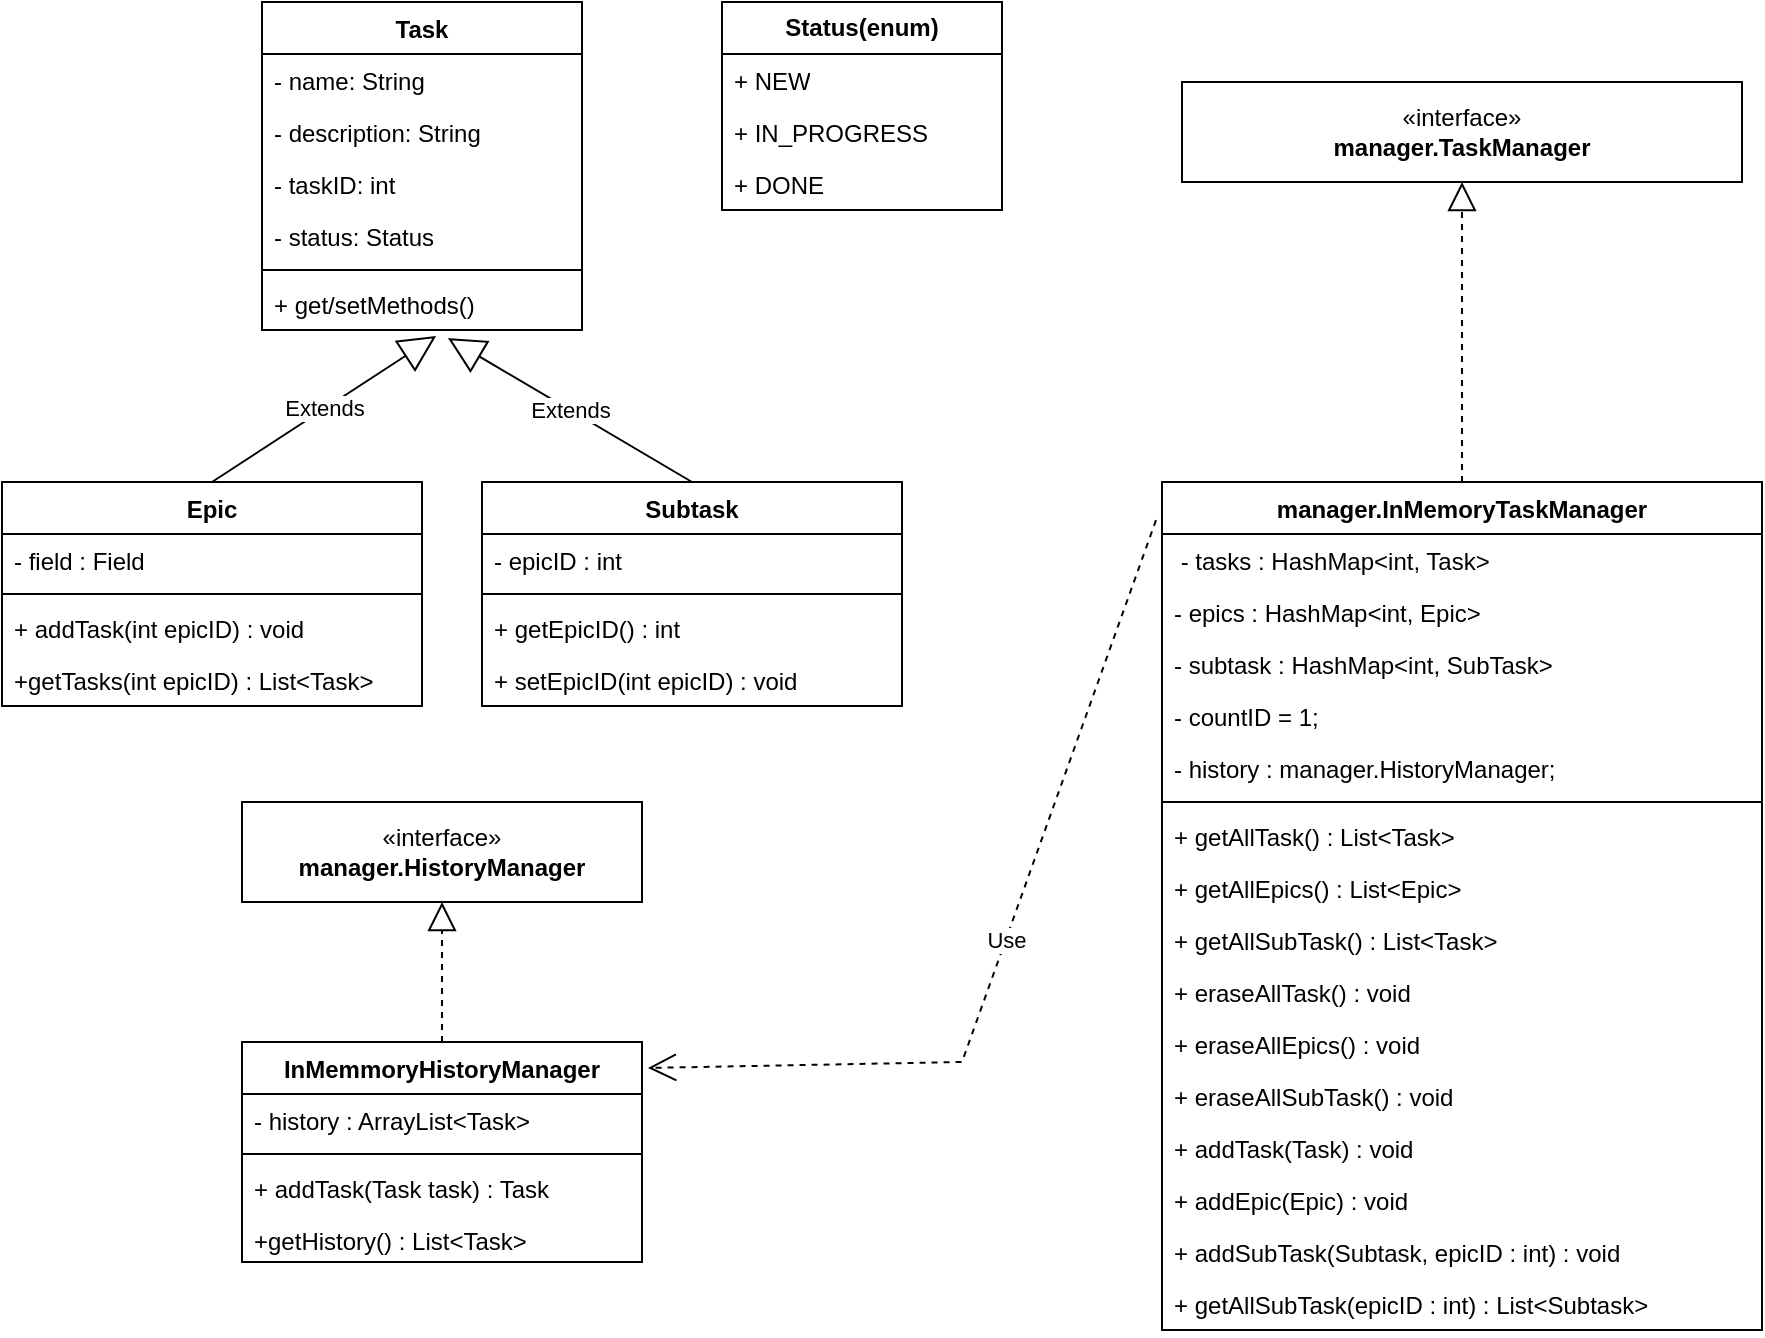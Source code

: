 <mxfile version="24.7.8" pages="2">
  <diagram name="UML" id="ARGQgzx_MeycAWZ3ZldN">
    <mxGraphModel dx="1434" dy="851" grid="1" gridSize="10" guides="0" tooltips="1" connect="1" arrows="1" fold="1" page="1" pageScale="1" pageWidth="1100" pageHeight="850" math="0" shadow="0">
      <root>
        <mxCell id="0" />
        <mxCell id="1" parent="0" />
        <mxCell id="vc7DCPAuvsaAZxI3sI26-5" value="Task" style="swimlane;fontStyle=1;align=center;verticalAlign=top;childLayout=stackLayout;horizontal=1;startSize=26;horizontalStack=0;resizeParent=1;resizeParentMax=0;resizeLast=0;collapsible=1;marginBottom=0;whiteSpace=wrap;html=1;" parent="1" vertex="1">
          <mxGeometry x="170" y="40" width="160" height="164" as="geometry" />
        </mxCell>
        <mxCell id="vc7DCPAuvsaAZxI3sI26-6" value="- name: String" style="text;strokeColor=none;fillColor=none;align=left;verticalAlign=top;spacingLeft=4;spacingRight=4;overflow=hidden;rotatable=0;points=[[0,0.5],[1,0.5]];portConstraint=eastwest;whiteSpace=wrap;html=1;" parent="vc7DCPAuvsaAZxI3sI26-5" vertex="1">
          <mxGeometry y="26" width="160" height="26" as="geometry" />
        </mxCell>
        <mxCell id="vc7DCPAuvsaAZxI3sI26-9" value="- description: String" style="text;strokeColor=none;fillColor=none;align=left;verticalAlign=top;spacingLeft=4;spacingRight=4;overflow=hidden;rotatable=0;points=[[0,0.5],[1,0.5]];portConstraint=eastwest;whiteSpace=wrap;html=1;" parent="vc7DCPAuvsaAZxI3sI26-5" vertex="1">
          <mxGeometry y="52" width="160" height="26" as="geometry" />
        </mxCell>
        <mxCell id="vc7DCPAuvsaAZxI3sI26-10" value="- taskID: int" style="text;strokeColor=none;fillColor=none;align=left;verticalAlign=top;spacingLeft=4;spacingRight=4;overflow=hidden;rotatable=0;points=[[0,0.5],[1,0.5]];portConstraint=eastwest;whiteSpace=wrap;html=1;" parent="vc7DCPAuvsaAZxI3sI26-5" vertex="1">
          <mxGeometry y="78" width="160" height="26" as="geometry" />
        </mxCell>
        <mxCell id="vc7DCPAuvsaAZxI3sI26-13" value="- status: Status" style="text;strokeColor=none;fillColor=none;align=left;verticalAlign=top;spacingLeft=4;spacingRight=4;overflow=hidden;rotatable=0;points=[[0,0.5],[1,0.5]];portConstraint=eastwest;whiteSpace=wrap;html=1;" parent="vc7DCPAuvsaAZxI3sI26-5" vertex="1">
          <mxGeometry y="104" width="160" height="26" as="geometry" />
        </mxCell>
        <mxCell id="vc7DCPAuvsaAZxI3sI26-7" value="" style="line;strokeWidth=1;fillColor=none;align=left;verticalAlign=middle;spacingTop=-1;spacingLeft=3;spacingRight=3;rotatable=0;labelPosition=right;points=[];portConstraint=eastwest;strokeColor=inherit;" parent="vc7DCPAuvsaAZxI3sI26-5" vertex="1">
          <mxGeometry y="130" width="160" height="8" as="geometry" />
        </mxCell>
        <mxCell id="vc7DCPAuvsaAZxI3sI26-8" value="+ get/setMethods()" style="text;strokeColor=none;fillColor=none;align=left;verticalAlign=top;spacingLeft=4;spacingRight=4;overflow=hidden;rotatable=0;points=[[0,0.5],[1,0.5]];portConstraint=eastwest;whiteSpace=wrap;html=1;" parent="vc7DCPAuvsaAZxI3sI26-5" vertex="1">
          <mxGeometry y="138" width="160" height="26" as="geometry" />
        </mxCell>
        <mxCell id="vc7DCPAuvsaAZxI3sI26-14" value="Status(enum)" style="swimlane;fontStyle=1;childLayout=stackLayout;horizontal=1;startSize=26;fillColor=none;horizontalStack=0;resizeParent=1;resizeParentMax=0;resizeLast=0;collapsible=1;marginBottom=0;whiteSpace=wrap;html=1;" parent="1" vertex="1">
          <mxGeometry x="400" y="40" width="140" height="104" as="geometry" />
        </mxCell>
        <mxCell id="vc7DCPAuvsaAZxI3sI26-15" value="+ NEW" style="text;strokeColor=none;fillColor=none;align=left;verticalAlign=top;spacingLeft=4;spacingRight=4;overflow=hidden;rotatable=0;points=[[0,0.5],[1,0.5]];portConstraint=eastwest;whiteSpace=wrap;html=1;" parent="vc7DCPAuvsaAZxI3sI26-14" vertex="1">
          <mxGeometry y="26" width="140" height="26" as="geometry" />
        </mxCell>
        <mxCell id="vc7DCPAuvsaAZxI3sI26-16" value="+ IN_PROGRESS" style="text;strokeColor=none;fillColor=none;align=left;verticalAlign=top;spacingLeft=4;spacingRight=4;overflow=hidden;rotatable=0;points=[[0,0.5],[1,0.5]];portConstraint=eastwest;whiteSpace=wrap;html=1;" parent="vc7DCPAuvsaAZxI3sI26-14" vertex="1">
          <mxGeometry y="52" width="140" height="26" as="geometry" />
        </mxCell>
        <mxCell id="vc7DCPAuvsaAZxI3sI26-17" value="+ DONE" style="text;strokeColor=none;fillColor=none;align=left;verticalAlign=top;spacingLeft=4;spacingRight=4;overflow=hidden;rotatable=0;points=[[0,0.5],[1,0.5]];portConstraint=eastwest;whiteSpace=wrap;html=1;" parent="vc7DCPAuvsaAZxI3sI26-14" vertex="1">
          <mxGeometry y="78" width="140" height="26" as="geometry" />
        </mxCell>
        <mxCell id="vc7DCPAuvsaAZxI3sI26-18" value="Epic" style="swimlane;fontStyle=1;align=center;verticalAlign=top;childLayout=stackLayout;horizontal=1;startSize=26;horizontalStack=0;resizeParent=1;resizeParentMax=0;resizeLast=0;collapsible=1;marginBottom=0;whiteSpace=wrap;html=1;" parent="1" vertex="1">
          <mxGeometry x="40" y="280" width="210" height="112" as="geometry" />
        </mxCell>
        <mxCell id="vc7DCPAuvsaAZxI3sI26-21" value="- field : Field" style="text;strokeColor=none;fillColor=none;align=left;verticalAlign=top;spacingLeft=4;spacingRight=4;overflow=hidden;rotatable=0;points=[[0,0.5],[1,0.5]];portConstraint=eastwest;whiteSpace=wrap;html=1;" parent="vc7DCPAuvsaAZxI3sI26-18" vertex="1">
          <mxGeometry y="26" width="210" height="26" as="geometry" />
        </mxCell>
        <mxCell id="vc7DCPAuvsaAZxI3sI26-23" value="" style="line;strokeWidth=1;fillColor=none;align=left;verticalAlign=middle;spacingTop=-1;spacingLeft=3;spacingRight=3;rotatable=0;labelPosition=right;points=[];portConstraint=eastwest;strokeColor=inherit;" parent="vc7DCPAuvsaAZxI3sI26-18" vertex="1">
          <mxGeometry y="52" width="210" height="8" as="geometry" />
        </mxCell>
        <mxCell id="vc7DCPAuvsaAZxI3sI26-24" value="+ addTask(int epicID) : void" style="text;strokeColor=none;fillColor=none;align=left;verticalAlign=top;spacingLeft=4;spacingRight=4;overflow=hidden;rotatable=0;points=[[0,0.5],[1,0.5]];portConstraint=eastwest;whiteSpace=wrap;html=1;" parent="vc7DCPAuvsaAZxI3sI26-18" vertex="1">
          <mxGeometry y="60" width="210" height="26" as="geometry" />
        </mxCell>
        <mxCell id="vc7DCPAuvsaAZxI3sI26-25" value="+getTasks(int epicID) : List&amp;lt;Task&amp;gt;" style="text;strokeColor=none;fillColor=none;align=left;verticalAlign=top;spacingLeft=4;spacingRight=4;overflow=hidden;rotatable=0;points=[[0,0.5],[1,0.5]];portConstraint=eastwest;whiteSpace=wrap;html=1;" parent="vc7DCPAuvsaAZxI3sI26-18" vertex="1">
          <mxGeometry y="86" width="210" height="26" as="geometry" />
        </mxCell>
        <mxCell id="vc7DCPAuvsaAZxI3sI26-27" value="Extends" style="endArrow=block;endSize=16;endFill=0;html=1;rounded=0;exitX=0.5;exitY=0;exitDx=0;exitDy=0;entryX=0.544;entryY=1.115;entryDx=0;entryDy=0;entryPerimeter=0;" parent="1" source="vc7DCPAuvsaAZxI3sI26-18" edge="1" target="vc7DCPAuvsaAZxI3sI26-8">
          <mxGeometry width="160" relative="1" as="geometry">
            <mxPoint x="330" y="420" as="sourcePoint" />
            <mxPoint x="316" y="312.002" as="targetPoint" />
          </mxGeometry>
        </mxCell>
        <mxCell id="vc7DCPAuvsaAZxI3sI26-28" value="manager.InMemoryTaskManager" style="swimlane;fontStyle=1;align=center;verticalAlign=top;childLayout=stackLayout;horizontal=1;startSize=26;horizontalStack=0;resizeParent=1;resizeParentMax=0;resizeLast=0;collapsible=1;marginBottom=0;whiteSpace=wrap;html=1;" parent="1" vertex="1">
          <mxGeometry x="620" y="280" width="300" height="424" as="geometry" />
        </mxCell>
        <mxCell id="vc7DCPAuvsaAZxI3sI26-29" value="&amp;nbsp;- tasks : HashMap&amp;lt;int, Task&amp;gt;" style="text;strokeColor=none;fillColor=none;align=left;verticalAlign=top;spacingLeft=4;spacingRight=4;overflow=hidden;rotatable=0;points=[[0,0.5],[1,0.5]];portConstraint=eastwest;whiteSpace=wrap;html=1;" parent="vc7DCPAuvsaAZxI3sI26-28" vertex="1">
          <mxGeometry y="26" width="300" height="26" as="geometry" />
        </mxCell>
        <mxCell id="vc7DCPAuvsaAZxI3sI26-30" value="- epics : HashMap&amp;lt;int, Epic&amp;gt;" style="text;strokeColor=none;fillColor=none;align=left;verticalAlign=top;spacingLeft=4;spacingRight=4;overflow=hidden;rotatable=0;points=[[0,0.5],[1,0.5]];portConstraint=eastwest;whiteSpace=wrap;html=1;" parent="vc7DCPAuvsaAZxI3sI26-28" vertex="1">
          <mxGeometry y="52" width="300" height="26" as="geometry" />
        </mxCell>
        <mxCell id="vc7DCPAuvsaAZxI3sI26-55" value="- subtask : HashMap&amp;lt;int, SubTask&amp;gt;" style="text;strokeColor=none;fillColor=none;align=left;verticalAlign=top;spacingLeft=4;spacingRight=4;overflow=hidden;rotatable=0;points=[[0,0.5],[1,0.5]];portConstraint=eastwest;whiteSpace=wrap;html=1;" parent="vc7DCPAuvsaAZxI3sI26-28" vertex="1">
          <mxGeometry y="78" width="300" height="26" as="geometry" />
        </mxCell>
        <mxCell id="vc7DCPAuvsaAZxI3sI26-31" value="- countID = 1;" style="text;strokeColor=none;fillColor=none;align=left;verticalAlign=top;spacingLeft=4;spacingRight=4;overflow=hidden;rotatable=0;points=[[0,0.5],[1,0.5]];portConstraint=eastwest;whiteSpace=wrap;html=1;" parent="vc7DCPAuvsaAZxI3sI26-28" vertex="1">
          <mxGeometry y="104" width="300" height="26" as="geometry" />
        </mxCell>
        <mxCell id="8n6cmwBo76hkK8oJ-rvh-26" value="- history : manager.HistoryManager;" style="text;strokeColor=none;fillColor=none;align=left;verticalAlign=top;spacingLeft=4;spacingRight=4;overflow=hidden;rotatable=0;points=[[0,0.5],[1,0.5]];portConstraint=eastwest;whiteSpace=wrap;html=1;" vertex="1" parent="vc7DCPAuvsaAZxI3sI26-28">
          <mxGeometry y="130" width="300" height="26" as="geometry" />
        </mxCell>
        <mxCell id="vc7DCPAuvsaAZxI3sI26-33" value="" style="line;strokeWidth=1;fillColor=none;align=left;verticalAlign=middle;spacingTop=-1;spacingLeft=3;spacingRight=3;rotatable=0;labelPosition=right;points=[];portConstraint=eastwest;strokeColor=inherit;" parent="vc7DCPAuvsaAZxI3sI26-28" vertex="1">
          <mxGeometry y="156" width="300" height="8" as="geometry" />
        </mxCell>
        <mxCell id="vc7DCPAuvsaAZxI3sI26-34" value="+ getAllTask() : List&amp;lt;Task&amp;gt;" style="text;strokeColor=none;fillColor=none;align=left;verticalAlign=top;spacingLeft=4;spacingRight=4;overflow=hidden;rotatable=0;points=[[0,0.5],[1,0.5]];portConstraint=eastwest;whiteSpace=wrap;html=1;" parent="vc7DCPAuvsaAZxI3sI26-28" vertex="1">
          <mxGeometry y="164" width="300" height="26" as="geometry" />
        </mxCell>
        <mxCell id="vc7DCPAuvsaAZxI3sI26-35" value="+ getAllEpics() : List&amp;lt;Epic&amp;gt;" style="text;strokeColor=none;fillColor=none;align=left;verticalAlign=top;spacingLeft=4;spacingRight=4;overflow=hidden;rotatable=0;points=[[0,0.5],[1,0.5]];portConstraint=eastwest;whiteSpace=wrap;html=1;" parent="vc7DCPAuvsaAZxI3sI26-28" vertex="1">
          <mxGeometry y="190" width="300" height="26" as="geometry" />
        </mxCell>
        <mxCell id="vc7DCPAuvsaAZxI3sI26-36" value="+ getAllSubTask() : List&amp;lt;Task&amp;gt;&amp;nbsp;" style="text;strokeColor=none;fillColor=none;align=left;verticalAlign=top;spacingLeft=4;spacingRight=4;overflow=hidden;rotatable=0;points=[[0,0.5],[1,0.5]];portConstraint=eastwest;whiteSpace=wrap;html=1;" parent="vc7DCPAuvsaAZxI3sI26-28" vertex="1">
          <mxGeometry y="216" width="300" height="26" as="geometry" />
        </mxCell>
        <mxCell id="vc7DCPAuvsaAZxI3sI26-56" value="+ eraseAllTask() : void&amp;nbsp;" style="text;strokeColor=none;fillColor=none;align=left;verticalAlign=top;spacingLeft=4;spacingRight=4;overflow=hidden;rotatable=0;points=[[0,0.5],[1,0.5]];portConstraint=eastwest;whiteSpace=wrap;html=1;" parent="vc7DCPAuvsaAZxI3sI26-28" vertex="1">
          <mxGeometry y="242" width="300" height="26" as="geometry" />
        </mxCell>
        <mxCell id="vc7DCPAuvsaAZxI3sI26-57" value="+ eraseAllEpics() : void&amp;nbsp;" style="text;strokeColor=none;fillColor=none;align=left;verticalAlign=top;spacingLeft=4;spacingRight=4;overflow=hidden;rotatable=0;points=[[0,0.5],[1,0.5]];portConstraint=eastwest;whiteSpace=wrap;html=1;" parent="vc7DCPAuvsaAZxI3sI26-28" vertex="1">
          <mxGeometry y="268" width="300" height="26" as="geometry" />
        </mxCell>
        <mxCell id="vc7DCPAuvsaAZxI3sI26-58" value="+ eraseAllSubTask() : void&amp;nbsp;" style="text;strokeColor=none;fillColor=none;align=left;verticalAlign=top;spacingLeft=4;spacingRight=4;overflow=hidden;rotatable=0;points=[[0,0.5],[1,0.5]];portConstraint=eastwest;whiteSpace=wrap;html=1;" parent="vc7DCPAuvsaAZxI3sI26-28" vertex="1">
          <mxGeometry y="294" width="300" height="26" as="geometry" />
        </mxCell>
        <mxCell id="vc7DCPAuvsaAZxI3sI26-59" value="+ addTask(Task) : void&amp;nbsp;" style="text;strokeColor=none;fillColor=none;align=left;verticalAlign=top;spacingLeft=4;spacingRight=4;overflow=hidden;rotatable=0;points=[[0,0.5],[1,0.5]];portConstraint=eastwest;whiteSpace=wrap;html=1;" parent="vc7DCPAuvsaAZxI3sI26-28" vertex="1">
          <mxGeometry y="320" width="300" height="26" as="geometry" />
        </mxCell>
        <mxCell id="vc7DCPAuvsaAZxI3sI26-60" value="+ addEpic(Epic) : void&amp;nbsp;" style="text;strokeColor=none;fillColor=none;align=left;verticalAlign=top;spacingLeft=4;spacingRight=4;overflow=hidden;rotatable=0;points=[[0,0.5],[1,0.5]];portConstraint=eastwest;whiteSpace=wrap;html=1;" parent="vc7DCPAuvsaAZxI3sI26-28" vertex="1">
          <mxGeometry y="346" width="300" height="26" as="geometry" />
        </mxCell>
        <mxCell id="vc7DCPAuvsaAZxI3sI26-61" value="+ addSubTask(Subtask, epicID : int) : void&amp;nbsp;" style="text;strokeColor=none;fillColor=none;align=left;verticalAlign=top;spacingLeft=4;spacingRight=4;overflow=hidden;rotatable=0;points=[[0,0.5],[1,0.5]];portConstraint=eastwest;whiteSpace=wrap;html=1;" parent="vc7DCPAuvsaAZxI3sI26-28" vertex="1">
          <mxGeometry y="372" width="300" height="26" as="geometry" />
        </mxCell>
        <mxCell id="vc7DCPAuvsaAZxI3sI26-62" value="+ getAllSubTask(epicID : int) : List&amp;lt;Subtask&amp;gt;&amp;nbsp;" style="text;strokeColor=none;fillColor=none;align=left;verticalAlign=top;spacingLeft=4;spacingRight=4;overflow=hidden;rotatable=0;points=[[0,0.5],[1,0.5]];portConstraint=eastwest;whiteSpace=wrap;html=1;" parent="vc7DCPAuvsaAZxI3sI26-28" vertex="1">
          <mxGeometry y="398" width="300" height="26" as="geometry" />
        </mxCell>
        <mxCell id="vc7DCPAuvsaAZxI3sI26-48" value="Subtask" style="swimlane;fontStyle=1;align=center;verticalAlign=top;childLayout=stackLayout;horizontal=1;startSize=26;horizontalStack=0;resizeParent=1;resizeParentMax=0;resizeLast=0;collapsible=1;marginBottom=0;whiteSpace=wrap;html=1;" parent="1" vertex="1">
          <mxGeometry x="280" y="280" width="210" height="112" as="geometry" />
        </mxCell>
        <mxCell id="vc7DCPAuvsaAZxI3sI26-49" value="- epicID : int" style="text;strokeColor=none;fillColor=none;align=left;verticalAlign=top;spacingLeft=4;spacingRight=4;overflow=hidden;rotatable=0;points=[[0,0.5],[1,0.5]];portConstraint=eastwest;whiteSpace=wrap;html=1;" parent="vc7DCPAuvsaAZxI3sI26-48" vertex="1">
          <mxGeometry y="26" width="210" height="26" as="geometry" />
        </mxCell>
        <mxCell id="vc7DCPAuvsaAZxI3sI26-50" value="" style="line;strokeWidth=1;fillColor=none;align=left;verticalAlign=middle;spacingTop=-1;spacingLeft=3;spacingRight=3;rotatable=0;labelPosition=right;points=[];portConstraint=eastwest;strokeColor=inherit;" parent="vc7DCPAuvsaAZxI3sI26-48" vertex="1">
          <mxGeometry y="52" width="210" height="8" as="geometry" />
        </mxCell>
        <mxCell id="vc7DCPAuvsaAZxI3sI26-51" value="+ getEpicID() : int" style="text;strokeColor=none;fillColor=none;align=left;verticalAlign=top;spacingLeft=4;spacingRight=4;overflow=hidden;rotatable=0;points=[[0,0.5],[1,0.5]];portConstraint=eastwest;whiteSpace=wrap;html=1;" parent="vc7DCPAuvsaAZxI3sI26-48" vertex="1">
          <mxGeometry y="60" width="210" height="26" as="geometry" />
        </mxCell>
        <mxCell id="vc7DCPAuvsaAZxI3sI26-52" value="+ setEpicID(int epicID) : void" style="text;strokeColor=none;fillColor=none;align=left;verticalAlign=top;spacingLeft=4;spacingRight=4;overflow=hidden;rotatable=0;points=[[0,0.5],[1,0.5]];portConstraint=eastwest;whiteSpace=wrap;html=1;" parent="vc7DCPAuvsaAZxI3sI26-48" vertex="1">
          <mxGeometry y="86" width="210" height="26" as="geometry" />
        </mxCell>
        <mxCell id="vc7DCPAuvsaAZxI3sI26-54" value="Extends" style="endArrow=block;endSize=16;endFill=0;html=1;rounded=0;exitX=0.5;exitY=0;exitDx=0;exitDy=0;entryX=0.581;entryY=1.154;entryDx=0;entryDy=0;entryPerimeter=0;" parent="1" source="vc7DCPAuvsaAZxI3sI26-48" edge="1" target="vc7DCPAuvsaAZxI3sI26-8">
          <mxGeometry width="160" relative="1" as="geometry">
            <mxPoint x="175" y="420" as="sourcePoint" />
            <mxPoint x="320" y="314.004" as="targetPoint" />
          </mxGeometry>
        </mxCell>
        <mxCell id="8n6cmwBo76hkK8oJ-rvh-17" value="«interface»&lt;br&gt;&lt;b&gt;manager.TaskManager&lt;/b&gt;" style="html=1;whiteSpace=wrap;" vertex="1" parent="1">
          <mxGeometry x="630" y="80" width="280" height="50" as="geometry" />
        </mxCell>
        <mxCell id="8n6cmwBo76hkK8oJ-rvh-18" value="" style="endArrow=block;dashed=1;endFill=0;endSize=12;html=1;rounded=0;exitX=0.5;exitY=0;exitDx=0;exitDy=0;entryX=0.5;entryY=1;entryDx=0;entryDy=0;" edge="1" parent="1" source="vc7DCPAuvsaAZxI3sI26-28" target="8n6cmwBo76hkK8oJ-rvh-17">
          <mxGeometry width="160" relative="1" as="geometry">
            <mxPoint x="500" y="420" as="sourcePoint" />
            <mxPoint x="660" y="420" as="targetPoint" />
          </mxGeometry>
        </mxCell>
        <mxCell id="8n6cmwBo76hkK8oJ-rvh-19" value="«interface»&lt;br&gt;&lt;b&gt;manager.HistoryManager&lt;/b&gt;" style="html=1;whiteSpace=wrap;" vertex="1" parent="1">
          <mxGeometry x="160" y="440" width="200" height="50" as="geometry" />
        </mxCell>
        <mxCell id="8n6cmwBo76hkK8oJ-rvh-20" value="InMemmoryHistoryManager" style="swimlane;fontStyle=1;align=center;verticalAlign=top;childLayout=stackLayout;horizontal=1;startSize=26;horizontalStack=0;resizeParent=1;resizeParentMax=0;resizeLast=0;collapsible=1;marginBottom=0;whiteSpace=wrap;html=1;" vertex="1" parent="1">
          <mxGeometry x="160" y="560" width="200" height="110" as="geometry" />
        </mxCell>
        <mxCell id="8n6cmwBo76hkK8oJ-rvh-21" value="- history : ArrayList&amp;lt;Task&amp;gt;" style="text;strokeColor=none;fillColor=none;align=left;verticalAlign=top;spacingLeft=4;spacingRight=4;overflow=hidden;rotatable=0;points=[[0,0.5],[1,0.5]];portConstraint=eastwest;whiteSpace=wrap;html=1;" vertex="1" parent="8n6cmwBo76hkK8oJ-rvh-20">
          <mxGeometry y="26" width="200" height="26" as="geometry" />
        </mxCell>
        <mxCell id="8n6cmwBo76hkK8oJ-rvh-22" value="" style="line;strokeWidth=1;fillColor=none;align=left;verticalAlign=middle;spacingTop=-1;spacingLeft=3;spacingRight=3;rotatable=0;labelPosition=right;points=[];portConstraint=eastwest;strokeColor=inherit;" vertex="1" parent="8n6cmwBo76hkK8oJ-rvh-20">
          <mxGeometry y="52" width="200" height="8" as="geometry" />
        </mxCell>
        <mxCell id="8n6cmwBo76hkK8oJ-rvh-23" value="+ addTask(Task task) : Task" style="text;strokeColor=none;fillColor=none;align=left;verticalAlign=top;spacingLeft=4;spacingRight=4;overflow=hidden;rotatable=0;points=[[0,0.5],[1,0.5]];portConstraint=eastwest;whiteSpace=wrap;html=1;" vertex="1" parent="8n6cmwBo76hkK8oJ-rvh-20">
          <mxGeometry y="60" width="200" height="26" as="geometry" />
        </mxCell>
        <mxCell id="8n6cmwBo76hkK8oJ-rvh-24" value="+getHistory() : List&amp;lt;Task&amp;gt;" style="text;strokeColor=none;fillColor=none;align=left;verticalAlign=top;spacingLeft=4;spacingRight=4;overflow=hidden;rotatable=0;points=[[0,0.5],[1,0.5]];portConstraint=eastwest;whiteSpace=wrap;html=1;" vertex="1" parent="8n6cmwBo76hkK8oJ-rvh-20">
          <mxGeometry y="86" width="200" height="24" as="geometry" />
        </mxCell>
        <mxCell id="8n6cmwBo76hkK8oJ-rvh-25" value="" style="endArrow=block;dashed=1;endFill=0;endSize=12;html=1;rounded=0;exitX=0.5;exitY=0;exitDx=0;exitDy=0;entryX=0.5;entryY=1;entryDx=0;entryDy=0;" edge="1" parent="1" source="8n6cmwBo76hkK8oJ-rvh-20" target="8n6cmwBo76hkK8oJ-rvh-19">
          <mxGeometry width="160" relative="1" as="geometry">
            <mxPoint x="500" y="420" as="sourcePoint" />
            <mxPoint x="660" y="420" as="targetPoint" />
          </mxGeometry>
        </mxCell>
        <mxCell id="8n6cmwBo76hkK8oJ-rvh-27" value="Use" style="endArrow=open;endSize=12;dashed=1;html=1;rounded=0;exitX=-0.01;exitY=0.045;exitDx=0;exitDy=0;exitPerimeter=0;entryX=1.015;entryY=0.118;entryDx=0;entryDy=0;entryPerimeter=0;" edge="1" parent="1" source="vc7DCPAuvsaAZxI3sI26-28" target="8n6cmwBo76hkK8oJ-rvh-20">
          <mxGeometry width="160" relative="1" as="geometry">
            <mxPoint x="500" y="420" as="sourcePoint" />
            <mxPoint x="660" y="420" as="targetPoint" />
            <Array as="points">
              <mxPoint x="520" y="570" />
            </Array>
          </mxGeometry>
        </mxCell>
      </root>
    </mxGraphModel>
  </diagram>
  <diagram id="SbYfCDQ_Nqfjq7xngjLE" name="FunctionalityTests">
    <mxGraphModel dx="1434" dy="851" grid="1" gridSize="10" guides="1" tooltips="1" connect="1" arrows="1" fold="1" page="1" pageScale="1" pageWidth="1100" pageHeight="850" math="0" shadow="0">
      <root>
        <mxCell id="0" />
        <mxCell id="1" parent="0" />
        <mxCell id="RBn3Z6I4dXHfdn24G3sv-5" style="edgeStyle=orthogonalEdgeStyle;rounded=0;orthogonalLoop=1;jettySize=auto;html=1;entryX=0.5;entryY=0;entryDx=0;entryDy=0;" parent="1" source="RBn3Z6I4dXHfdn24G3sv-1" target="RBn3Z6I4dXHfdn24G3sv-2" edge="1">
          <mxGeometry relative="1" as="geometry" />
        </mxCell>
        <mxCell id="RBn3Z6I4dXHfdn24G3sv-11" style="edgeStyle=orthogonalEdgeStyle;rounded=0;orthogonalLoop=1;jettySize=auto;html=1;entryX=0.5;entryY=0;entryDx=0;entryDy=0;" parent="1" source="RBn3Z6I4dXHfdn24G3sv-1" target="RBn3Z6I4dXHfdn24G3sv-7" edge="1">
          <mxGeometry relative="1" as="geometry" />
        </mxCell>
        <mxCell id="RBn3Z6I4dXHfdn24G3sv-1" value="Тестирование функциональных требований" style="rounded=0;whiteSpace=wrap;html=1;" parent="1" vertex="1">
          <mxGeometry x="200" y="80" width="600" height="60" as="geometry" />
        </mxCell>
        <mxCell id="RBn3Z6I4dXHfdn24G3sv-2" value="" style="rounded=0;whiteSpace=wrap;html=1;" parent="1" vertex="1">
          <mxGeometry x="30" y="240" width="300" height="200" as="geometry" />
        </mxCell>
        <mxCell id="RBn3Z6I4dXHfdn24G3sv-3" value="добавление задачи" style="rounded=0;whiteSpace=wrap;html=1;" parent="1" vertex="1">
          <mxGeometry x="50" y="270" width="120" height="60" as="geometry" />
        </mxCell>
        <mxCell id="RBn3Z6I4dXHfdn24G3sv-4" value="просмотр задач" style="rounded=0;whiteSpace=wrap;html=1;" parent="1" vertex="1">
          <mxGeometry x="190" y="270" width="120" height="60" as="geometry" />
        </mxCell>
        <mxCell id="RBn3Z6I4dXHfdn24G3sv-6" value="&lt;font style=&quot;font-size: 15px;&quot;&gt;AddAndViewTaskTest&lt;/font&gt;" style="text;html=1;align=center;verticalAlign=middle;whiteSpace=wrap;rounded=0;" parent="1" vertex="1">
          <mxGeometry x="30" y="210" width="130" height="30" as="geometry" />
        </mxCell>
        <mxCell id="RBn3Z6I4dXHfdn24G3sv-7" value="" style="rounded=0;whiteSpace=wrap;html=1;" parent="1" vertex="1">
          <mxGeometry x="350" y="240" width="300" height="110" as="geometry" />
        </mxCell>
        <mxCell id="RBn3Z6I4dXHfdn24G3sv-8" value="удаление 1 задачи" style="rounded=0;whiteSpace=wrap;html=1;" parent="1" vertex="1">
          <mxGeometry x="370" y="270" width="120" height="60" as="geometry" />
        </mxCell>
        <mxCell id="RBn3Z6I4dXHfdn24G3sv-9" value="удаление всех задач" style="rounded=0;whiteSpace=wrap;html=1;" parent="1" vertex="1">
          <mxGeometry x="510" y="270" width="120" height="60" as="geometry" />
        </mxCell>
        <mxCell id="RBn3Z6I4dXHfdn24G3sv-10" value="&lt;span style=&quot;font-size: 15px;&quot;&gt;EsraseTaskTest&lt;/span&gt;" style="text;html=1;align=center;verticalAlign=middle;whiteSpace=wrap;rounded=0;" parent="1" vertex="1">
          <mxGeometry x="340" y="210" width="130" height="30" as="geometry" />
        </mxCell>
        <mxCell id="RBn3Z6I4dXHfdn24G3sv-12" value="" style="rounded=0;whiteSpace=wrap;html=1;" parent="1" vertex="1">
          <mxGeometry x="670" y="240" width="300" height="110" as="geometry" />
        </mxCell>
        <mxCell id="RBn3Z6I4dXHfdn24G3sv-13" value="Добавление&amp;nbsp; и&amp;nbsp; просмотр истории&amp;nbsp;" style="rounded=0;whiteSpace=wrap;html=1;" parent="1" vertex="1">
          <mxGeometry x="690" y="270" width="120" height="60" as="geometry" />
        </mxCell>
        <mxCell id="RBn3Z6I4dXHfdn24G3sv-15" style="edgeStyle=orthogonalEdgeStyle;rounded=0;orthogonalLoop=1;jettySize=auto;html=1;entryX=0.527;entryY=-0.018;entryDx=0;entryDy=0;entryPerimeter=0;" parent="1" source="RBn3Z6I4dXHfdn24G3sv-1" target="RBn3Z6I4dXHfdn24G3sv-12" edge="1">
          <mxGeometry relative="1" as="geometry" />
        </mxCell>
        <mxCell id="RBn3Z6I4dXHfdn24G3sv-16" value="&lt;span style=&quot;font-size: 15px;&quot;&gt;HistoryAddAndViewTest&lt;/span&gt;" style="text;html=1;align=center;verticalAlign=middle;whiteSpace=wrap;rounded=0;" parent="1" vertex="1">
          <mxGeometry x="680" y="210" width="130" height="30" as="geometry" />
        </mxCell>
        <mxCell id="RBn3Z6I4dXHfdn24G3sv-20" style="edgeStyle=orthogonalEdgeStyle;rounded=0;orthogonalLoop=1;jettySize=auto;html=1;entryX=0.5;entryY=0;entryDx=0;entryDy=0;" parent="1" source="RBn3Z6I4dXHfdn24G3sv-17" edge="1">
          <mxGeometry relative="1" as="geometry">
            <mxPoint x="235" y="610" as="targetPoint" />
          </mxGeometry>
        </mxCell>
        <mxCell id="sJIy4YBfdDKy6YUPeMB5-22" style="edgeStyle=orthogonalEdgeStyle;rounded=0;orthogonalLoop=1;jettySize=auto;html=1;entryX=0.5;entryY=0;entryDx=0;entryDy=0;" edge="1" parent="1" source="RBn3Z6I4dXHfdn24G3sv-17" target="sJIy4YBfdDKy6YUPeMB5-19">
          <mxGeometry relative="1" as="geometry" />
        </mxCell>
        <mxCell id="RBn3Z6I4dXHfdn24G3sv-17" value="Тестирование функциональности классов" style="rounded=0;whiteSpace=wrap;html=1;" parent="1" vertex="1">
          <mxGeometry x="215" y="480" width="600" height="60" as="geometry" />
        </mxCell>
        <mxCell id="RBn3Z6I4dXHfdn24G3sv-18" value="" style="rounded=0;whiteSpace=wrap;html=1;" parent="1" vertex="1">
          <mxGeometry x="70" y="610" width="320" height="150" as="geometry" />
        </mxCell>
        <mxCell id="RBn3Z6I4dXHfdn24G3sv-19" value="&lt;span style=&quot;font-size: 15px;&quot;&gt;TaskTest&lt;/span&gt;" style="text;html=1;align=center;verticalAlign=middle;whiteSpace=wrap;rounded=0;" parent="1" vertex="1">
          <mxGeometry x="35" y="580" width="130" height="30" as="geometry" />
        </mxCell>
        <mxCell id="RBn3Z6I4dXHfdn24G3sv-26" value="&lt;span style=&quot;font-size: 15px;&quot;&gt;ManagerTest&lt;/span&gt;" style="text;html=1;align=center;verticalAlign=middle;whiteSpace=wrap;rounded=0;" parent="1" vertex="1">
          <mxGeometry x="480" y="580" width="130" height="30" as="geometry" />
        </mxCell>
        <mxCell id="sJIy4YBfdDKy6YUPeMB5-4" value="addNewTask()" style="text;html=1;align=center;verticalAlign=middle;whiteSpace=wrap;rounded=0;" vertex="1" parent="1">
          <mxGeometry x="40" y="250" width="110" height="20" as="geometry" />
        </mxCell>
        <mxCell id="sJIy4YBfdDKy6YUPeMB5-5" value="viewTask()" style="text;html=1;align=center;verticalAlign=middle;whiteSpace=wrap;rounded=0;" vertex="1" parent="1">
          <mxGeometry x="180" y="250" width="110" height="20" as="geometry" />
        </mxCell>
        <mxCell id="sJIy4YBfdDKy6YUPeMB5-6" value="eraseOneTask()" style="text;html=1;align=center;verticalAlign=middle;whiteSpace=wrap;rounded=0;" vertex="1" parent="1">
          <mxGeometry x="360" y="250" width="110" height="20" as="geometry" />
        </mxCell>
        <mxCell id="sJIy4YBfdDKy6YUPeMB5-7" value="eraseAllTasks()" style="text;html=1;align=center;verticalAlign=middle;whiteSpace=wrap;rounded=0;" vertex="1" parent="1">
          <mxGeometry x="500" y="250" width="110" height="20" as="geometry" />
        </mxCell>
        <mxCell id="sJIy4YBfdDKy6YUPeMB5-9" value="historyCheck()" style="text;html=1;align=center;verticalAlign=middle;whiteSpace=wrap;rounded=0;" vertex="1" parent="1">
          <mxGeometry x="680" y="250" width="110" height="20" as="geometry" />
        </mxCell>
        <mxCell id="sJIy4YBfdDKy6YUPeMB5-10" value="проверка на неизменность данных при добавление задачи" style="rounded=0;whiteSpace=wrap;html=1;" vertex="1" parent="1">
          <mxGeometry x="50" y="365" width="120" height="60" as="geometry" />
        </mxCell>
        <mxCell id="sJIy4YBfdDKy6YUPeMB5-11" value="checkTaskImmutability()" style="text;html=1;align=center;verticalAlign=middle;whiteSpace=wrap;rounded=0;" vertex="1" parent="1">
          <mxGeometry x="55" y="345" width="110" height="20" as="geometry" />
        </mxCell>
        <mxCell id="sJIy4YBfdDKy6YUPeMB5-12" value="проверка равенства объектов по id" style="rounded=0;whiteSpace=wrap;html=1;" vertex="1" parent="1">
          <mxGeometry x="75" y="645" width="120" height="60" as="geometry" />
        </mxCell>
        <mxCell id="sJIy4YBfdDKy6YUPeMB5-14" value="checkEqualsTaskByID()" style="text;html=1;align=center;verticalAlign=middle;whiteSpace=wrap;rounded=0;" vertex="1" parent="1">
          <mxGeometry x="80" y="625" width="110" height="20" as="geometry" />
        </mxCell>
        <mxCell id="sJIy4YBfdDKy6YUPeMB5-15" value="проверка равенства наследников по id" style="rounded=0;whiteSpace=wrap;html=1;" vertex="1" parent="1">
          <mxGeometry x="220" y="645" width="120" height="60" as="geometry" />
        </mxCell>
        <mxCell id="sJIy4YBfdDKy6YUPeMB5-16" value="checkEqualsEpicByID()" style="text;html=1;align=center;verticalAlign=middle;whiteSpace=wrap;rounded=0;" vertex="1" parent="1">
          <mxGeometry x="225" y="625" width="110" height="20" as="geometry" />
        </mxCell>
        <mxCell id="sJIy4YBfdDKy6YUPeMB5-19" value="" style="rounded=0;whiteSpace=wrap;html=1;" vertex="1" parent="1">
          <mxGeometry x="480" y="610" width="300" height="150" as="geometry" />
        </mxCell>
        <mxCell id="sJIy4YBfdDKy6YUPeMB5-20" value="проверка создания классов manager.TaskManager и historyManager" style="rounded=0;whiteSpace=wrap;html=1;" vertex="1" parent="1">
          <mxGeometry x="495" y="640" width="120" height="60" as="geometry" />
        </mxCell>
        <mxCell id="sJIy4YBfdDKy6YUPeMB5-21" value="checkClassInstance()" style="text;html=1;align=center;verticalAlign=middle;whiteSpace=wrap;rounded=0;" vertex="1" parent="1">
          <mxGeometry x="500" y="620" width="110" height="20" as="geometry" />
        </mxCell>
        <mxCell id="sJIy4YBfdDKy6YUPeMB5-23" value="Другие тесты" style="rounded=0;whiteSpace=wrap;html=1;" vertex="1" parent="1">
          <mxGeometry x="210" y="780" width="600" height="60" as="geometry" />
        </mxCell>
        <mxCell id="sJIy4YBfdDKy6YUPeMB5-24" value="" style="rounded=0;whiteSpace=wrap;html=1;" vertex="1" parent="1">
          <mxGeometry x="50" y="920" width="320" height="150" as="geometry" />
        </mxCell>
        <mxCell id="sJIy4YBfdDKy6YUPeMB5-25" value="&lt;span style=&quot;font-size: 15px;&quot;&gt;InMemoryTaskManagerTest&lt;/span&gt;" style="text;html=1;align=center;verticalAlign=middle;whiteSpace=wrap;rounded=0;" vertex="1" parent="1">
          <mxGeometry x="80" y="890" width="130" height="30" as="geometry" />
        </mxCell>
        <mxCell id="sJIy4YBfdDKy6YUPeMB5-26" value="тест на проверку и сопоставления подзадач в эпике" style="rounded=0;whiteSpace=wrap;html=1;" vertex="1" parent="1">
          <mxGeometry x="55" y="950" width="120" height="60" as="geometry" />
        </mxCell>
        <mxCell id="sJIy4YBfdDKy6YUPeMB5-27" value="testSubtaskInEpic()" style="text;html=1;align=center;verticalAlign=middle;whiteSpace=wrap;rounded=0;" vertex="1" parent="1">
          <mxGeometry x="60" y="930" width="110" height="20" as="geometry" />
        </mxCell>
      </root>
    </mxGraphModel>
  </diagram>
</mxfile>
